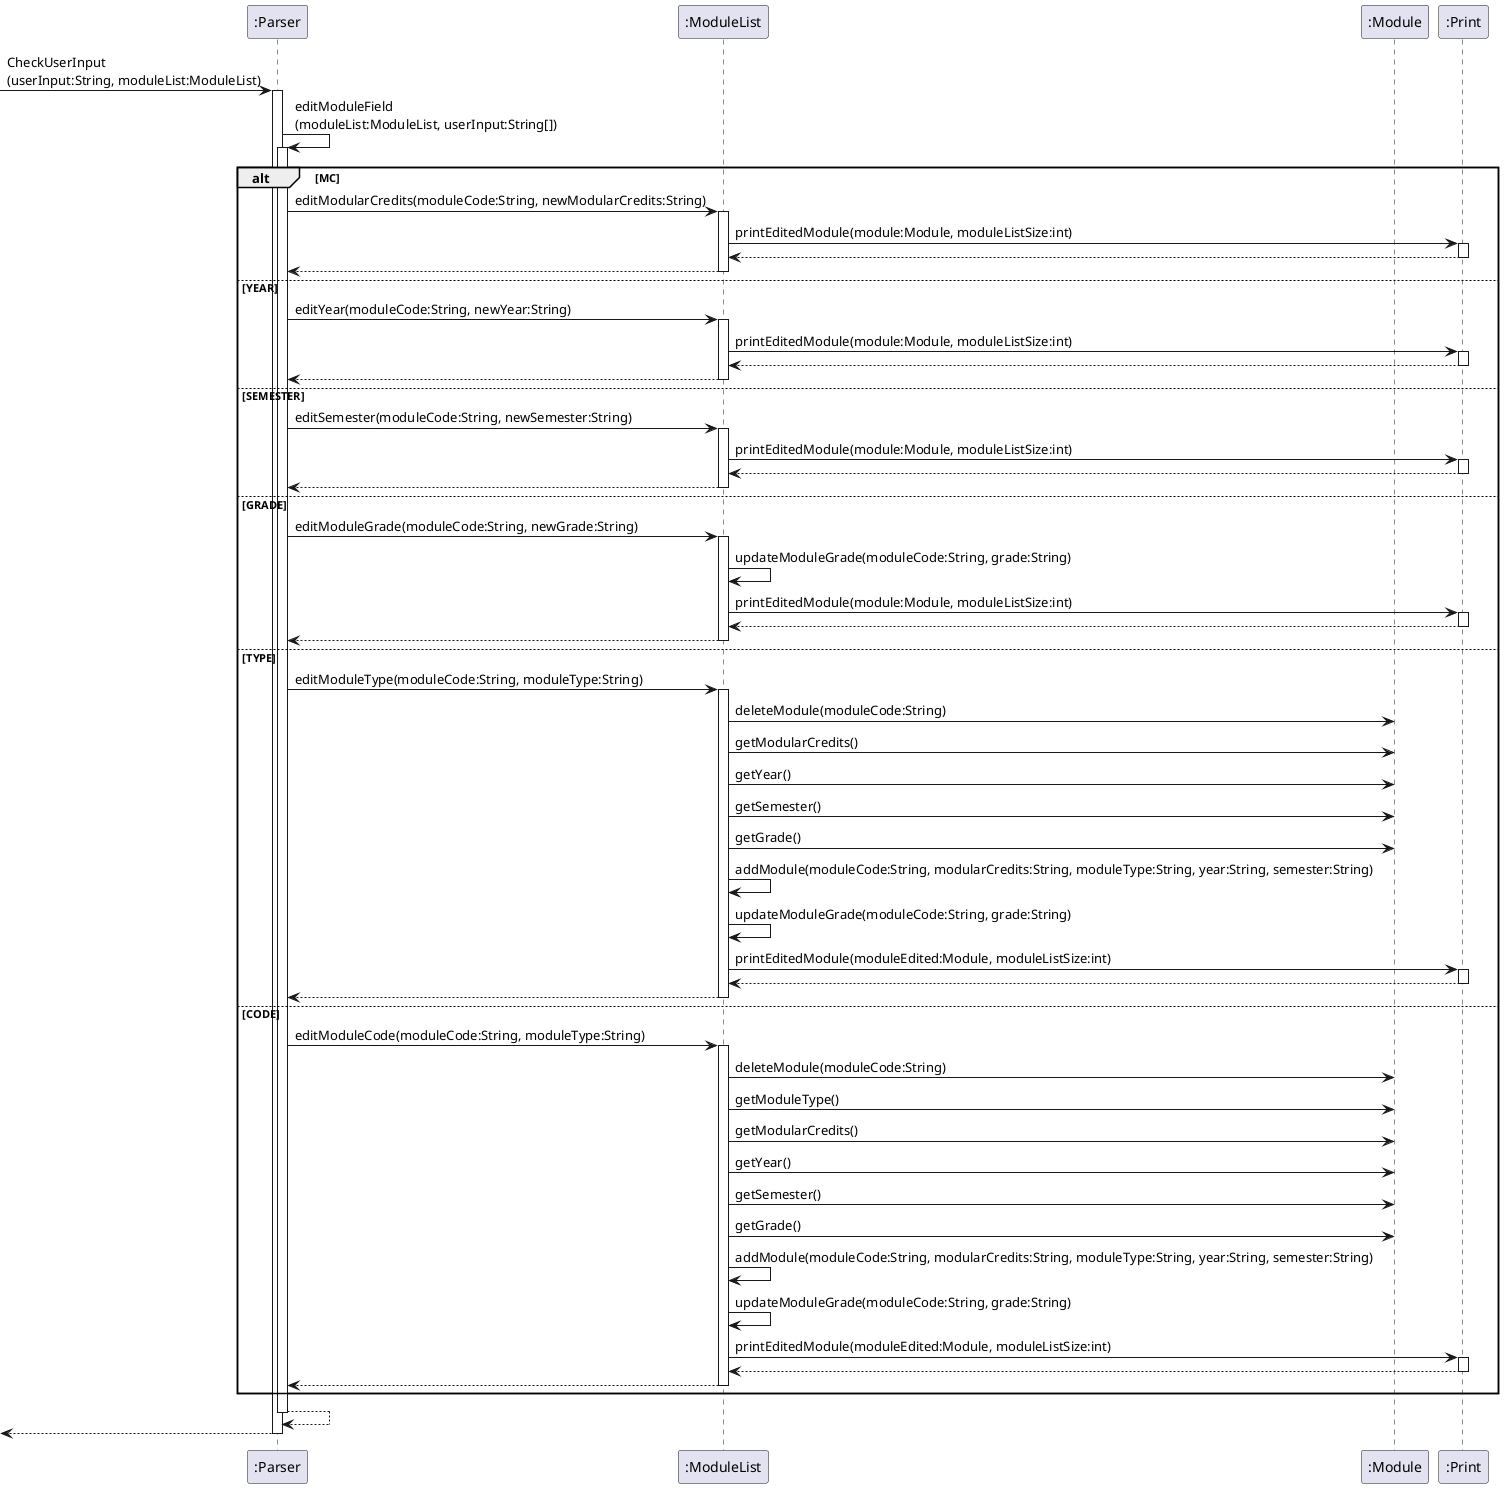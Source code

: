 @startuml

participant ":Parser" as Parser
participant ":ModuleList" as ML
participant ":Module" as Mod
participant ":Print" as Print
[->Parser : CheckUserInput\n(userInput:String, moduleList:ModuleList)
activate Parser
Parser -> Parser : editModuleField\n(moduleList:ModuleList, userInput:String[])
activate Parser


alt MC
    Parser -> ML : editModularCredits(moduleCode:String, newModularCredits:String)
    activate ML
    ML -> Print : printEditedModule(module:Module, moduleListSize:int)
    activate Print
    Print --> ML
    deactivate Print
    ML --> Parser
    deactivate ML
else YEAR
    Parser -> ML : editYear(moduleCode:String, newYear:String)
    activate ML
    ML -> Print : printEditedModule(module:Module, moduleListSize:int)
    activate Print
    Print --> ML
    deactivate Print
    ML --> Parser
    deactivate ML
else SEMESTER
    Parser -> ML : editSemester(moduleCode:String, newSemester:String)
    activate ML
    ML -> Print : printEditedModule(module:Module, moduleListSize:int)
    activate Print
    Print --> ML
    deactivate Print
    ML --> Parser
    deactivate ML
else GRADE
    Parser -> ML : editModuleGrade(moduleCode:String, newGrade:String)
    activate ML
    ML -> ML: updateModuleGrade(moduleCode:String, grade:String)

    ML -> Print : printEditedModule(module:Module, moduleListSize:int)
    activate Print
    Print --> ML
    deactivate Print
    ML --> Parser
    deactivate ML
else TYPE
    Parser -> ML : editModuleType(moduleCode:String, moduleType:String)
    activate ML
        ML -> Mod: deleteModule(moduleCode:String)
        ML -> Mod: getModularCredits()
        ML -> Mod: getYear()
        ML -> Mod: getSemester()
        ML -> Mod: getGrade()

        ML -> ML: addModule(moduleCode:String, modularCredits:String, moduleType:String, year:String, semester:String)

        ML -> ML: updateModuleGrade(moduleCode:String, grade:String)

        ML -> Print : printEditedModule(moduleEdited:Module, moduleListSize:int)
        activate Print
        Print --> ML
        deactivate Print
    ML --> Parser
    deactivate ML
else CODE
    Parser -> ML : editModuleCode(moduleCode:String, moduleType:String)
    activate ML
        ML -> Mod: deleteModule(moduleCode:String)
        ML -> Mod: getModuleType()
        ML -> Mod: getModularCredits()
        ML -> Mod: getYear()
        ML -> Mod: getSemester()
        ML -> Mod: getGrade()

        ML -> ML: addModule(moduleCode:String, modularCredits:String, moduleType:String, year:String, semester:String)

        ML -> ML: updateModuleGrade(moduleCode:String, grade:String)

        ML -> Print : printEditedModule(moduleEdited:Module, moduleListSize:int)
        activate Print
        Print --> ML
        deactivate Print
    ML --> Parser
    deactivate ML
end
Parser --> Parser
deactivate Parser

Parser-->[
deactivate Parser

@enduml